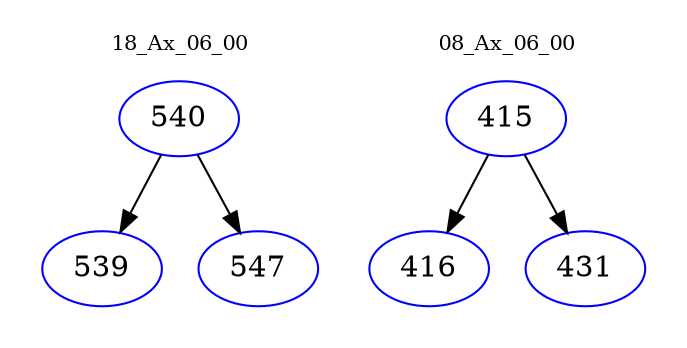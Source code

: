 digraph{
subgraph cluster_0 {
color = white
label = "18_Ax_06_00";
fontsize=10;
T0_540 [label="540", color="blue"]
T0_540 -> T0_539 [color="black"]
T0_539 [label="539", color="blue"]
T0_540 -> T0_547 [color="black"]
T0_547 [label="547", color="blue"]
}
subgraph cluster_1 {
color = white
label = "08_Ax_06_00";
fontsize=10;
T1_415 [label="415", color="blue"]
T1_415 -> T1_416 [color="black"]
T1_416 [label="416", color="blue"]
T1_415 -> T1_431 [color="black"]
T1_431 [label="431", color="blue"]
}
}
